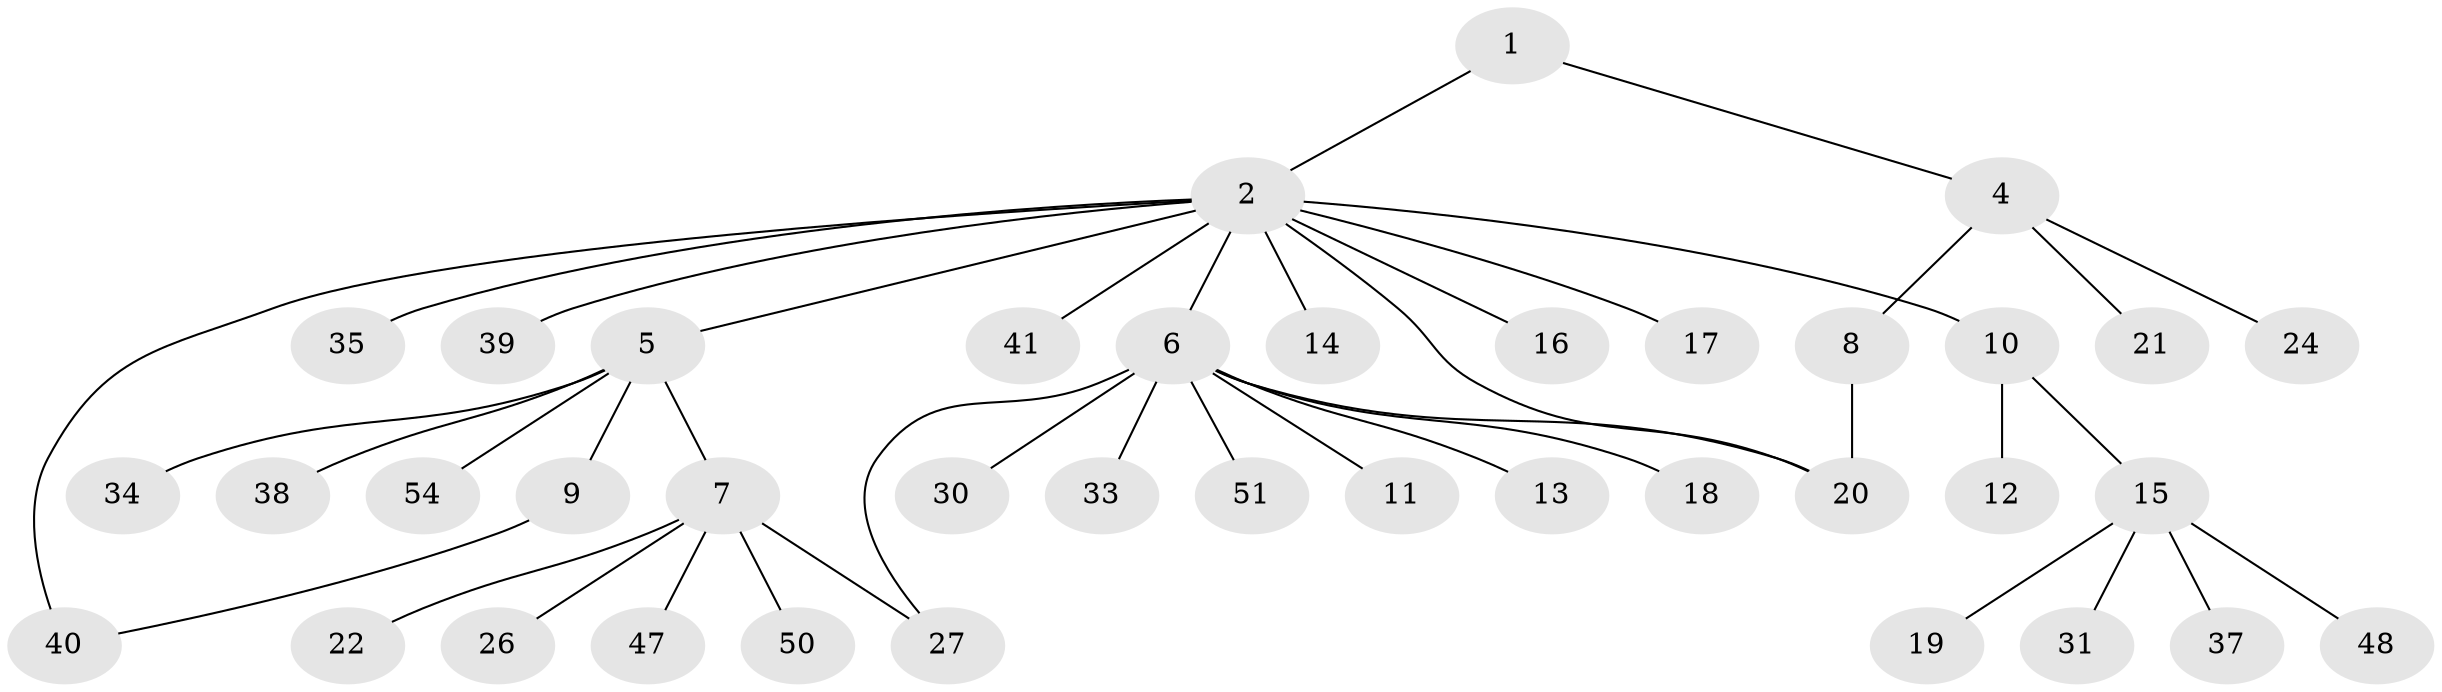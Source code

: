 // original degree distribution, {3: 0.12962962962962962, 11: 0.018518518518518517, 5: 0.018518518518518517, 7: 0.037037037037037035, 9: 0.018518518518518517, 4: 0.018518518518518517, 2: 0.07407407407407407, 1: 0.6666666666666666, 6: 0.018518518518518517}
// Generated by graph-tools (version 1.1) at 2025/11/02/27/25 16:11:11]
// undirected, 39 vertices, 42 edges
graph export_dot {
graph [start="1"]
  node [color=gray90,style=filled];
  1 [super="+42"];
  2 [super="+3"];
  4 [super="+29"];
  5 [super="+28"];
  6 [super="+52"];
  7 [super="+49"];
  8 [super="+46"];
  9 [super="+25"];
  10 [super="+53"];
  11 [super="+36"];
  12;
  13 [super="+43"];
  14;
  15 [super="+44"];
  16 [super="+23"];
  17;
  18;
  19;
  20;
  21;
  22;
  24;
  26;
  27 [super="+32"];
  30;
  31;
  33;
  34;
  35;
  37;
  38;
  39;
  40 [super="+45"];
  41;
  47;
  48;
  50;
  51;
  54;
  1 -- 2;
  1 -- 4;
  2 -- 6;
  2 -- 10;
  2 -- 14;
  2 -- 17;
  2 -- 20;
  2 -- 35;
  2 -- 39;
  2 -- 40;
  2 -- 41;
  2 -- 16;
  2 -- 5;
  4 -- 8;
  4 -- 21;
  4 -- 24;
  5 -- 7;
  5 -- 9;
  5 -- 34;
  5 -- 38;
  5 -- 54;
  6 -- 11;
  6 -- 13;
  6 -- 18;
  6 -- 27;
  6 -- 30;
  6 -- 33;
  6 -- 51;
  6 -- 20;
  7 -- 22;
  7 -- 26;
  7 -- 27;
  7 -- 47;
  7 -- 50;
  8 -- 20;
  9 -- 40;
  10 -- 12;
  10 -- 15;
  15 -- 19;
  15 -- 31;
  15 -- 37;
  15 -- 48;
}

